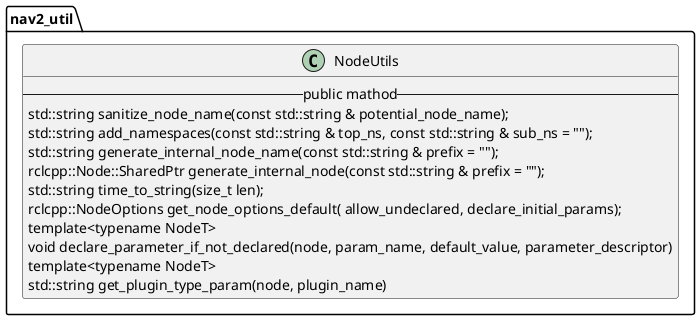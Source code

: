 @startuml
'https://plantuml.com/class-diagram

namespace nav2_util{
class NodeUtils{
-- public mathod --
std::string sanitize_node_name(const std::string & potential_node_name);
std::string add_namespaces(const std::string & top_ns, const std::string & sub_ns = "");
std::string generate_internal_node_name(const std::string & prefix = "");
rclcpp::Node::SharedPtr generate_internal_node(const std::string & prefix = "");
std::string time_to_string(size_t len);
rclcpp::NodeOptions get_node_options_default( allow_undeclared, declare_initial_params);
template<typename NodeT>
void declare_parameter_if_not_declared(node, param_name, default_value, parameter_descriptor)
template<typename NodeT>
std::string get_plugin_type_param(node, plugin_name)
}
}
@enduml
